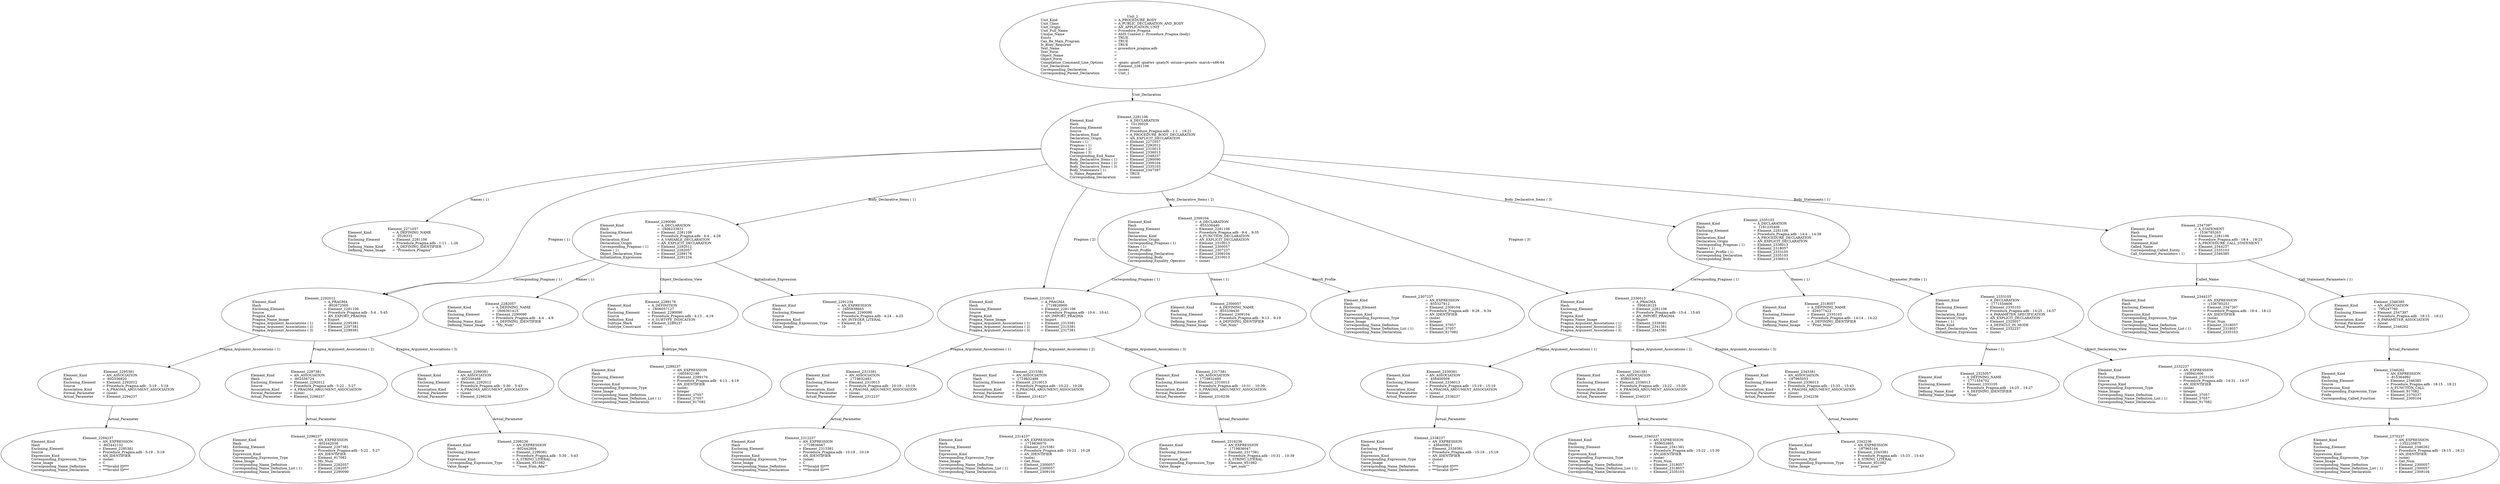 digraph "procedure_pragma.adt" {
  Unit_2 -> Element_2281106
      [ label=Unit_Declaration ];
  Unit_2
      [ label=<<TABLE BORDER="0" CELLBORDER="0" CELLSPACING="0" CELLPADDING="0"> 
          <TR><TD COLSPAN="3">Unit_2</TD></TR>
          <TR><TD ALIGN="LEFT">Unit_Kind   </TD><TD> = </TD><TD ALIGN="LEFT">A_PROCEDURE_BODY</TD></TR>
          <TR><TD ALIGN="LEFT">Unit_Class   </TD><TD> = </TD><TD ALIGN="LEFT">A_PUBLIC_DECLARATION_AND_BODY</TD></TR>
          <TR><TD ALIGN="LEFT">Unit_Origin   </TD><TD> = </TD><TD ALIGN="LEFT">AN_APPLICATION_UNIT</TD></TR>
          <TR><TD ALIGN="LEFT">Unit_Full_Name    </TD><TD> = </TD><TD ALIGN="LEFT">Procedure_Pragma</TD></TR>
          <TR><TD ALIGN="LEFT">Unique_Name   </TD><TD> = </TD><TD ALIGN="LEFT">ASIS Context 1: Procedure_Pragma (body)</TD></TR>
          <TR><TD ALIGN="LEFT">Exists  </TD><TD> = </TD><TD ALIGN="LEFT">TRUE</TD></TR>
          <TR><TD ALIGN="LEFT">Can_Be_Main_Program     </TD><TD> = </TD><TD ALIGN="LEFT">TRUE</TD></TR>
          <TR><TD ALIGN="LEFT">Is_Body_Required     </TD><TD> = </TD><TD ALIGN="LEFT">TRUE</TD></TR>
          <TR><TD ALIGN="LEFT">Text_Name   </TD><TD> = </TD><TD ALIGN="LEFT">procedure_pragma.adb</TD></TR>
          <TR><TD ALIGN="LEFT">Text_Form   </TD><TD> = </TD><TD ALIGN="LEFT"></TD></TR>
          <TR><TD ALIGN="LEFT">Object_Name   </TD><TD> = </TD><TD ALIGN="LEFT"></TD></TR>
          <TR><TD ALIGN="LEFT">Object_Form   </TD><TD> = </TD><TD ALIGN="LEFT"></TD></TR>
          <TR><TD ALIGN="LEFT">Compilation_Command_Line_Options         </TD><TD> = </TD><TD ALIGN="LEFT">-gnatc -gnatt -gnatws -gnatyN -mtune=generic -march=x86-64</TD></TR>
          <TR><TD ALIGN="LEFT">Unit_Declaration     </TD><TD> = </TD><TD ALIGN="LEFT">Element_2281106</TD></TR>
          <TR><TD ALIGN="LEFT">Corresponding_Declaration       </TD><TD> = </TD><TD ALIGN="LEFT">(none)</TD></TR>
          <TR><TD ALIGN="LEFT">Corresponding_Parent_Declaration         </TD><TD> = </TD><TD ALIGN="LEFT">Unit_1</TD></TR>
          </TABLE>> ];
  Element_2281106 -> Element_2271057
      [ label="Names ( 1)" ];
  Element_2281106 -> Element_2292012
      [ label="Pragmas ( 1)" ];
  Element_2281106 -> Element_2310013
      [ label="Pragmas ( 2)" ];
  Element_2281106 -> Element_2336013
      [ label="Pragmas ( 3)" ];
  Element_2281106 -> Element_2290090
      [ label="Body_Declarative_Items ( 1)" ];
  Element_2281106 -> Element_2309104
      [ label="Body_Declarative_Items ( 2)" ];
  Element_2281106 -> Element_2335103
      [ label="Body_Declarative_Items ( 3)" ];
  Element_2281106 -> Element_2347397
      [ label="Body_Statements ( 1)" ];
  Element_2281106
      [ label=<<TABLE BORDER="0" CELLBORDER="0" CELLSPACING="0" CELLPADDING="0"> 
          <TR><TD COLSPAN="3">Element_2281106</TD></TR>
          <TR><TD ALIGN="LEFT">Element_Kind    </TD><TD> = </TD><TD ALIGN="LEFT">A_DECLARATION</TD></TR>
          <TR><TD ALIGN="LEFT">Hash  </TD><TD> = </TD><TD ALIGN="LEFT"> 10126029</TD></TR>
          <TR><TD ALIGN="LEFT">Enclosing_Element     </TD><TD> = </TD><TD ALIGN="LEFT">(none)</TD></TR>
          <TR><TD ALIGN="LEFT">Source  </TD><TD> = </TD><TD ALIGN="LEFT">Procedure_Pragma.adb - 1:1 .. 19:21</TD></TR>
          <TR><TD ALIGN="LEFT">Declaration_Kind     </TD><TD> = </TD><TD ALIGN="LEFT">A_PROCEDURE_BODY_DECLARATION</TD></TR>
          <TR><TD ALIGN="LEFT">Declaration_Origin     </TD><TD> = </TD><TD ALIGN="LEFT">AN_EXPLICIT_DECLARATION</TD></TR>
          <TR><TD ALIGN="LEFT">Names ( 1)   </TD><TD> = </TD><TD ALIGN="LEFT">Element_2271057</TD></TR>
          <TR><TD ALIGN="LEFT">Pragmas ( 1)    </TD><TD> = </TD><TD ALIGN="LEFT">Element_2292012</TD></TR>
          <TR><TD ALIGN="LEFT">Pragmas ( 2)    </TD><TD> = </TD><TD ALIGN="LEFT">Element_2310013</TD></TR>
          <TR><TD ALIGN="LEFT">Pragmas ( 3)    </TD><TD> = </TD><TD ALIGN="LEFT">Element_2336013</TD></TR>
          <TR><TD ALIGN="LEFT">Corresponding_End_Name      </TD><TD> = </TD><TD ALIGN="LEFT">Element_2348237</TD></TR>
          <TR><TD ALIGN="LEFT">Body_Declarative_Items ( 1)       </TD><TD> = </TD><TD ALIGN="LEFT">Element_2290090</TD></TR>
          <TR><TD ALIGN="LEFT">Body_Declarative_Items ( 2)       </TD><TD> = </TD><TD ALIGN="LEFT">Element_2309104</TD></TR>
          <TR><TD ALIGN="LEFT">Body_Declarative_Items ( 3)       </TD><TD> = </TD><TD ALIGN="LEFT">Element_2335103</TD></TR>
          <TR><TD ALIGN="LEFT">Body_Statements ( 1)      </TD><TD> = </TD><TD ALIGN="LEFT">Element_2347397</TD></TR>
          <TR><TD ALIGN="LEFT">Is_Name_Repeated     </TD><TD> = </TD><TD ALIGN="LEFT">TRUE</TD></TR>
          <TR><TD ALIGN="LEFT">Corresponding_Declaration       </TD><TD> = </TD><TD ALIGN="LEFT">(none)</TD></TR>
          </TABLE>> ];
  Element_2271057
      [ label=<<TABLE BORDER="0" CELLBORDER="0" CELLSPACING="0" CELLPADDING="0"> 
          <TR><TD COLSPAN="3">Element_2271057</TD></TR>
          <TR><TD ALIGN="LEFT">Element_Kind    </TD><TD> = </TD><TD ALIGN="LEFT">A_DEFINING_NAME</TD></TR>
          <TR><TD ALIGN="LEFT">Hash  </TD><TD> = </TD><TD ALIGN="LEFT"> 9328333</TD></TR>
          <TR><TD ALIGN="LEFT">Enclosing_Element     </TD><TD> = </TD><TD ALIGN="LEFT">Element_2281106</TD></TR>
          <TR><TD ALIGN="LEFT">Source  </TD><TD> = </TD><TD ALIGN="LEFT">Procedure_Pragma.adb - 1:11 .. 1:26</TD></TR>
          <TR><TD ALIGN="LEFT">Defining_Name_Kind     </TD><TD> = </TD><TD ALIGN="LEFT">A_DEFINING_IDENTIFIER</TD></TR>
          <TR><TD ALIGN="LEFT">Defining_Name_Image     </TD><TD> = </TD><TD ALIGN="LEFT">"Procedure_Pragma"</TD></TR>
          </TABLE>> ];
  Element_2290090 -> Element_2292012
      [ label="Corresponding_Pragmas ( 1)" ];
  Element_2290090 -> Element_2282057
      [ label="Names ( 1)" ];
  Element_2290090 -> Element_2289176
      [ label=Object_Declaration_View ];
  Element_2290090 -> Element_2291234
      [ label=Initialization_Expression ];
  Element_2290090
      [ label=<<TABLE BORDER="0" CELLBORDER="0" CELLSPACING="0" CELLPADDING="0"> 
          <TR><TD COLSPAN="3">Element_2290090</TD></TR>
          <TR><TD ALIGN="LEFT">Element_Kind    </TD><TD> = </TD><TD ALIGN="LEFT">A_DECLARATION</TD></TR>
          <TR><TD ALIGN="LEFT">Hash  </TD><TD> = </TD><TD ALIGN="LEFT">-1606233831</TD></TR>
          <TR><TD ALIGN="LEFT">Enclosing_Element     </TD><TD> = </TD><TD ALIGN="LEFT">Element_2281106</TD></TR>
          <TR><TD ALIGN="LEFT">Source  </TD><TD> = </TD><TD ALIGN="LEFT">Procedure_Pragma.adb - 4:4 .. 4:26</TD></TR>
          <TR><TD ALIGN="LEFT">Declaration_Kind     </TD><TD> = </TD><TD ALIGN="LEFT">A_VARIABLE_DECLARATION</TD></TR>
          <TR><TD ALIGN="LEFT">Declaration_Origin     </TD><TD> = </TD><TD ALIGN="LEFT">AN_EXPLICIT_DECLARATION</TD></TR>
          <TR><TD ALIGN="LEFT">Corresponding_Pragmas ( 1)       </TD><TD> = </TD><TD ALIGN="LEFT">Element_2292012</TD></TR>
          <TR><TD ALIGN="LEFT">Names ( 1)   </TD><TD> = </TD><TD ALIGN="LEFT">Element_2282057</TD></TR>
          <TR><TD ALIGN="LEFT">Object_Declaration_View      </TD><TD> = </TD><TD ALIGN="LEFT">Element_2289176</TD></TR>
          <TR><TD ALIGN="LEFT">Initialization_Expression       </TD><TD> = </TD><TD ALIGN="LEFT">Element_2291234</TD></TR>
          </TABLE>> ];
  Element_2282057
      [ label=<<TABLE BORDER="0" CELLBORDER="0" CELLSPACING="0" CELLPADDING="0"> 
          <TR><TD COLSPAN="3">Element_2282057</TD></TR>
          <TR><TD ALIGN="LEFT">Element_Kind    </TD><TD> = </TD><TD ALIGN="LEFT">A_DEFINING_NAME</TD></TR>
          <TR><TD ALIGN="LEFT">Hash  </TD><TD> = </TD><TD ALIGN="LEFT">-1606301415</TD></TR>
          <TR><TD ALIGN="LEFT">Enclosing_Element     </TD><TD> = </TD><TD ALIGN="LEFT">Element_2290090</TD></TR>
          <TR><TD ALIGN="LEFT">Source  </TD><TD> = </TD><TD ALIGN="LEFT">Procedure_Pragma.adb - 4:4 .. 4:9</TD></TR>
          <TR><TD ALIGN="LEFT">Defining_Name_Kind     </TD><TD> = </TD><TD ALIGN="LEFT">A_DEFINING_IDENTIFIER</TD></TR>
          <TR><TD ALIGN="LEFT">Defining_Name_Image     </TD><TD> = </TD><TD ALIGN="LEFT">"My_Num"</TD></TR>
          </TABLE>> ];
  Element_2289176 -> Element_2289237
      [ label=Subtype_Mark ];
  Element_2289176
      [ label=<<TABLE BORDER="0" CELLBORDER="0" CELLSPACING="0" CELLPADDING="0"> 
          <TR><TD COLSPAN="3">Element_2289176</TD></TR>
          <TR><TD ALIGN="LEFT">Element_Kind    </TD><TD> = </TD><TD ALIGN="LEFT">A_DEFINITION</TD></TR>
          <TR><TD ALIGN="LEFT">Hash  </TD><TD> = </TD><TD ALIGN="LEFT">-1606057127</TD></TR>
          <TR><TD ALIGN="LEFT">Enclosing_Element     </TD><TD> = </TD><TD ALIGN="LEFT">Element_2290090</TD></TR>
          <TR><TD ALIGN="LEFT">Source  </TD><TD> = </TD><TD ALIGN="LEFT">Procedure_Pragma.adb - 4:13 .. 4:19</TD></TR>
          <TR><TD ALIGN="LEFT">Definition_Kind    </TD><TD> = </TD><TD ALIGN="LEFT">A_SUBTYPE_INDICATION</TD></TR>
          <TR><TD ALIGN="LEFT">Subtype_Mark    </TD><TD> = </TD><TD ALIGN="LEFT">Element_2289237</TD></TR>
          <TR><TD ALIGN="LEFT">Subtype_Constraint     </TD><TD> = </TD><TD ALIGN="LEFT">(none)</TD></TR>
          </TABLE>> ];
  Element_2289237
      [ label=<<TABLE BORDER="0" CELLBORDER="0" CELLSPACING="0" CELLPADDING="0"> 
          <TR><TD COLSPAN="3">Element_2289237</TD></TR>
          <TR><TD ALIGN="LEFT">Element_Kind    </TD><TD> = </TD><TD ALIGN="LEFT">AN_EXPRESSION</TD></TR>
          <TR><TD ALIGN="LEFT">Hash  </TD><TD> = </TD><TD ALIGN="LEFT">-1605932199</TD></TR>
          <TR><TD ALIGN="LEFT">Enclosing_Element     </TD><TD> = </TD><TD ALIGN="LEFT">Element_2289176</TD></TR>
          <TR><TD ALIGN="LEFT">Source  </TD><TD> = </TD><TD ALIGN="LEFT">Procedure_Pragma.adb - 4:13 .. 4:19</TD></TR>
          <TR><TD ALIGN="LEFT">Expression_Kind    </TD><TD> = </TD><TD ALIGN="LEFT">AN_IDENTIFIER</TD></TR>
          <TR><TD ALIGN="LEFT">Corresponding_Expression_Type        </TD><TD> = </TD><TD ALIGN="LEFT">(none)</TD></TR>
          <TR><TD ALIGN="LEFT">Name_Image   </TD><TD> = </TD><TD ALIGN="LEFT">Integer</TD></TR>
          <TR><TD ALIGN="LEFT">Corresponding_Name_Definition        </TD><TD> = </TD><TD ALIGN="LEFT">Element_37057</TD></TR>
          <TR><TD ALIGN="LEFT">Corresponding_Name_Definition_List ( 1)          </TD><TD> = </TD><TD ALIGN="LEFT">Element_37057</TD></TR>
          <TR><TD ALIGN="LEFT">Corresponding_Name_Declaration        </TD><TD> = </TD><TD ALIGN="LEFT">Element_917082</TD></TR>
          </TABLE>> ];
  Element_2291234
      [ label=<<TABLE BORDER="0" CELLBORDER="0" CELLSPACING="0" CELLPADDING="0"> 
          <TR><TD COLSPAN="3">Element_2291234</TD></TR>
          <TR><TD ALIGN="LEFT">Element_Kind    </TD><TD> = </TD><TD ALIGN="LEFT">AN_EXPRESSION</TD></TR>
          <TR><TD ALIGN="LEFT">Hash  </TD><TD> = </TD><TD ALIGN="LEFT">-1605938663</TD></TR>
          <TR><TD ALIGN="LEFT">Enclosing_Element     </TD><TD> = </TD><TD ALIGN="LEFT">Element_2290090</TD></TR>
          <TR><TD ALIGN="LEFT">Source  </TD><TD> = </TD><TD ALIGN="LEFT">Procedure_Pragma.adb - 4:24 .. 4:25</TD></TR>
          <TR><TD ALIGN="LEFT">Expression_Kind    </TD><TD> = </TD><TD ALIGN="LEFT">AN_INTEGER_LITERAL</TD></TR>
          <TR><TD ALIGN="LEFT">Corresponding_Expression_Type        </TD><TD> = </TD><TD ALIGN="LEFT">Element_82</TD></TR>
          <TR><TD ALIGN="LEFT">Value_Image   </TD><TD> = </TD><TD ALIGN="LEFT">10</TD></TR>
          </TABLE>> ];
  Element_2292012 -> Element_2295381
      [ label="Pragma_Argument_Associations ( 1)" ];
  Element_2292012 -> Element_2297381
      [ label="Pragma_Argument_Associations ( 2)" ];
  Element_2292012 -> Element_2299381
      [ label="Pragma_Argument_Associations ( 3)" ];
  Element_2292012
      [ label=<<TABLE BORDER="0" CELLBORDER="0" CELLSPACING="0" CELLPADDING="0"> 
          <TR><TD COLSPAN="3">Element_2292012</TD></TR>
          <TR><TD ALIGN="LEFT">Element_Kind    </TD><TD> = </TD><TD ALIGN="LEFT">A_PRAGMA</TD></TR>
          <TR><TD ALIGN="LEFT">Hash  </TD><TD> = </TD><TD ALIGN="LEFT">-802672500</TD></TR>
          <TR><TD ALIGN="LEFT">Enclosing_Element     </TD><TD> = </TD><TD ALIGN="LEFT">Element_2281106</TD></TR>
          <TR><TD ALIGN="LEFT">Source  </TD><TD> = </TD><TD ALIGN="LEFT">Procedure_Pragma.adb - 5:4 .. 5:45</TD></TR>
          <TR><TD ALIGN="LEFT">Pragma_Kind   </TD><TD> = </TD><TD ALIGN="LEFT">AN_EXPORT_PRAGMA</TD></TR>
          <TR><TD ALIGN="LEFT">Pragma_Name_Image     </TD><TD> = </TD><TD ALIGN="LEFT">Export</TD></TR>
          <TR><TD ALIGN="LEFT">Pragma_Argument_Associations ( 1)         </TD><TD> = </TD><TD ALIGN="LEFT">Element_2295381</TD></TR>
          <TR><TD ALIGN="LEFT">Pragma_Argument_Associations ( 2)         </TD><TD> = </TD><TD ALIGN="LEFT">Element_2297381</TD></TR>
          <TR><TD ALIGN="LEFT">Pragma_Argument_Associations ( 3)         </TD><TD> = </TD><TD ALIGN="LEFT">Element_2299381</TD></TR>
          </TABLE>> ];
  Element_2295381 -> Element_2294237
      [ label=Actual_Parameter ];
  Element_2295381
      [ label=<<TABLE BORDER="0" CELLBORDER="0" CELLSPACING="0" CELLPADDING="0"> 
          <TR><TD COLSPAN="3">Element_2295381</TD></TR>
          <TR><TD ALIGN="LEFT">Element_Kind    </TD><TD> = </TD><TD ALIGN="LEFT">AN_ASSOCIATION</TD></TR>
          <TR><TD ALIGN="LEFT">Hash  </TD><TD> = </TD><TD ALIGN="LEFT">-802556820</TD></TR>
          <TR><TD ALIGN="LEFT">Enclosing_Element     </TD><TD> = </TD><TD ALIGN="LEFT">Element_2292012</TD></TR>
          <TR><TD ALIGN="LEFT">Source  </TD><TD> = </TD><TD ALIGN="LEFT">Procedure_Pragma.adb - 5:19 .. 5:19</TD></TR>
          <TR><TD ALIGN="LEFT">Association_Kind     </TD><TD> = </TD><TD ALIGN="LEFT">A_PRAGMA_ARGUMENT_ASSOCIATION</TD></TR>
          <TR><TD ALIGN="LEFT">Formal_Parameter     </TD><TD> = </TD><TD ALIGN="LEFT">(none)</TD></TR>
          <TR><TD ALIGN="LEFT">Actual_Parameter     </TD><TD> = </TD><TD ALIGN="LEFT">Element_2294237</TD></TR>
          </TABLE>> ];
  Element_2294237
      [ label=<<TABLE BORDER="0" CELLBORDER="0" CELLSPACING="0" CELLPADDING="0"> 
          <TR><TD COLSPAN="3">Element_2294237</TD></TR>
          <TR><TD ALIGN="LEFT">Element_Kind    </TD><TD> = </TD><TD ALIGN="LEFT">AN_EXPRESSION</TD></TR>
          <TR><TD ALIGN="LEFT">Hash  </TD><TD> = </TD><TD ALIGN="LEFT">-802442132</TD></TR>
          <TR><TD ALIGN="LEFT">Enclosing_Element     </TD><TD> = </TD><TD ALIGN="LEFT">Element_2295381</TD></TR>
          <TR><TD ALIGN="LEFT">Source  </TD><TD> = </TD><TD ALIGN="LEFT">Procedure_Pragma.adb - 5:19 .. 5:19</TD></TR>
          <TR><TD ALIGN="LEFT">Expression_Kind    </TD><TD> = </TD><TD ALIGN="LEFT">AN_IDENTIFIER</TD></TR>
          <TR><TD ALIGN="LEFT">Corresponding_Expression_Type        </TD><TD> = </TD><TD ALIGN="LEFT">(none)</TD></TR>
          <TR><TD ALIGN="LEFT">Name_Image   </TD><TD> = </TD><TD ALIGN="LEFT">C</TD></TR>
          <TR><TD ALIGN="LEFT">Corresponding_Name_Definition        </TD><TD> = </TD><TD ALIGN="LEFT">***Invalid ID***</TD></TR>
          <TR><TD ALIGN="LEFT">Corresponding_Name_Declaration        </TD><TD> = </TD><TD ALIGN="LEFT">***Invalid ID***</TD></TR>
          </TABLE>> ];
  Element_2297381 -> Element_2296237
      [ label=Actual_Parameter ];
  Element_2297381
      [ label=<<TABLE BORDER="0" CELLBORDER="0" CELLSPACING="0" CELLPADDING="0"> 
          <TR><TD COLSPAN="3">Element_2297381</TD></TR>
          <TR><TD ALIGN="LEFT">Element_Kind    </TD><TD> = </TD><TD ALIGN="LEFT">AN_ASSOCIATION</TD></TR>
          <TR><TD ALIGN="LEFT">Hash  </TD><TD> = </TD><TD ALIGN="LEFT">-802556724</TD></TR>
          <TR><TD ALIGN="LEFT">Enclosing_Element     </TD><TD> = </TD><TD ALIGN="LEFT">Element_2292012</TD></TR>
          <TR><TD ALIGN="LEFT">Source  </TD><TD> = </TD><TD ALIGN="LEFT">Procedure_Pragma.adb - 5:22 .. 5:27</TD></TR>
          <TR><TD ALIGN="LEFT">Association_Kind     </TD><TD> = </TD><TD ALIGN="LEFT">A_PRAGMA_ARGUMENT_ASSOCIATION</TD></TR>
          <TR><TD ALIGN="LEFT">Formal_Parameter     </TD><TD> = </TD><TD ALIGN="LEFT">(none)</TD></TR>
          <TR><TD ALIGN="LEFT">Actual_Parameter     </TD><TD> = </TD><TD ALIGN="LEFT">Element_2296237</TD></TR>
          </TABLE>> ];
  Element_2296237
      [ label=<<TABLE BORDER="0" CELLBORDER="0" CELLSPACING="0" CELLPADDING="0"> 
          <TR><TD COLSPAN="3">Element_2296237</TD></TR>
          <TR><TD ALIGN="LEFT">Element_Kind    </TD><TD> = </TD><TD ALIGN="LEFT">AN_EXPRESSION</TD></TR>
          <TR><TD ALIGN="LEFT">Hash  </TD><TD> = </TD><TD ALIGN="LEFT">-802442036</TD></TR>
          <TR><TD ALIGN="LEFT">Enclosing_Element     </TD><TD> = </TD><TD ALIGN="LEFT">Element_2297381</TD></TR>
          <TR><TD ALIGN="LEFT">Source  </TD><TD> = </TD><TD ALIGN="LEFT">Procedure_Pragma.adb - 5:22 .. 5:27</TD></TR>
          <TR><TD ALIGN="LEFT">Expression_Kind    </TD><TD> = </TD><TD ALIGN="LEFT">AN_IDENTIFIER</TD></TR>
          <TR><TD ALIGN="LEFT">Corresponding_Expression_Type        </TD><TD> = </TD><TD ALIGN="LEFT">Element_917082</TD></TR>
          <TR><TD ALIGN="LEFT">Name_Image   </TD><TD> = </TD><TD ALIGN="LEFT">My_Num</TD></TR>
          <TR><TD ALIGN="LEFT">Corresponding_Name_Definition        </TD><TD> = </TD><TD ALIGN="LEFT">Element_2282057</TD></TR>
          <TR><TD ALIGN="LEFT">Corresponding_Name_Definition_List ( 1)          </TD><TD> = </TD><TD ALIGN="LEFT">Element_2282057</TD></TR>
          <TR><TD ALIGN="LEFT">Corresponding_Name_Declaration        </TD><TD> = </TD><TD ALIGN="LEFT">Element_2290090</TD></TR>
          </TABLE>> ];
  Element_2299381 -> Element_2298236
      [ label=Actual_Parameter ];
  Element_2299381
      [ label=<<TABLE BORDER="0" CELLBORDER="0" CELLSPACING="0" CELLPADDING="0"> 
          <TR><TD COLSPAN="3">Element_2299381</TD></TR>
          <TR><TD ALIGN="LEFT">Element_Kind    </TD><TD> = </TD><TD ALIGN="LEFT">AN_ASSOCIATION</TD></TR>
          <TR><TD ALIGN="LEFT">Hash  </TD><TD> = </TD><TD ALIGN="LEFT">-802556468</TD></TR>
          <TR><TD ALIGN="LEFT">Enclosing_Element     </TD><TD> = </TD><TD ALIGN="LEFT">Element_2292012</TD></TR>
          <TR><TD ALIGN="LEFT">Source  </TD><TD> = </TD><TD ALIGN="LEFT">Procedure_Pragma.adb - 5:30 .. 5:43</TD></TR>
          <TR><TD ALIGN="LEFT">Association_Kind     </TD><TD> = </TD><TD ALIGN="LEFT">A_PRAGMA_ARGUMENT_ASSOCIATION</TD></TR>
          <TR><TD ALIGN="LEFT">Formal_Parameter     </TD><TD> = </TD><TD ALIGN="LEFT">(none)</TD></TR>
          <TR><TD ALIGN="LEFT">Actual_Parameter     </TD><TD> = </TD><TD ALIGN="LEFT">Element_2298236</TD></TR>
          </TABLE>> ];
  Element_2298236
      [ label=<<TABLE BORDER="0" CELLBORDER="0" CELLSPACING="0" CELLPADDING="0"> 
          <TR><TD COLSPAN="3">Element_2298236</TD></TR>
          <TR><TD ALIGN="LEFT">Element_Kind    </TD><TD> = </TD><TD ALIGN="LEFT">AN_EXPRESSION</TD></TR>
          <TR><TD ALIGN="LEFT">Hash  </TD><TD> = </TD><TD ALIGN="LEFT">-802442804</TD></TR>
          <TR><TD ALIGN="LEFT">Enclosing_Element     </TD><TD> = </TD><TD ALIGN="LEFT">Element_2299381</TD></TR>
          <TR><TD ALIGN="LEFT">Source  </TD><TD> = </TD><TD ALIGN="LEFT">Procedure_Pragma.adb - 5:30 .. 5:43</TD></TR>
          <TR><TD ALIGN="LEFT">Expression_Kind    </TD><TD> = </TD><TD ALIGN="LEFT">A_STRING_LITERAL</TD></TR>
          <TR><TD ALIGN="LEFT">Corresponding_Expression_Type        </TD><TD> = </TD><TD ALIGN="LEFT">Element_931082</TD></TR>
          <TR><TD ALIGN="LEFT">Value_Image   </TD><TD> = </TD><TD ALIGN="LEFT">""num_from_Ada""</TD></TR>
          </TABLE>> ];
  Element_2309104 -> Element_2310013
      [ label="Corresponding_Pragmas ( 1)" ];
  Element_2309104 -> Element_2300057
      [ label="Names ( 1)" ];
  Element_2309104 -> Element_2307237
      [ label=Result_Profile ];
  Element_2309104
      [ label=<<TABLE BORDER="0" CELLBORDER="0" CELLSPACING="0" CELLPADDING="0"> 
          <TR><TD COLSPAN="3">Element_2309104</TD></TR>
          <TR><TD ALIGN="LEFT">Element_Kind    </TD><TD> = </TD><TD ALIGN="LEFT">A_DECLARATION</TD></TR>
          <TR><TD ALIGN="LEFT">Hash  </TD><TD> = </TD><TD ALIGN="LEFT">-855336440</TD></TR>
          <TR><TD ALIGN="LEFT">Enclosing_Element     </TD><TD> = </TD><TD ALIGN="LEFT">Element_2281106</TD></TR>
          <TR><TD ALIGN="LEFT">Source  </TD><TD> = </TD><TD ALIGN="LEFT">Procedure_Pragma.adb - 9:4 .. 9:35</TD></TR>
          <TR><TD ALIGN="LEFT">Declaration_Kind     </TD><TD> = </TD><TD ALIGN="LEFT">A_FUNCTION_DECLARATION</TD></TR>
          <TR><TD ALIGN="LEFT">Declaration_Origin     </TD><TD> = </TD><TD ALIGN="LEFT">AN_EXPLICIT_DECLARATION</TD></TR>
          <TR><TD ALIGN="LEFT">Corresponding_Pragmas ( 1)       </TD><TD> = </TD><TD ALIGN="LEFT">Element_2310013</TD></TR>
          <TR><TD ALIGN="LEFT">Names ( 1)   </TD><TD> = </TD><TD ALIGN="LEFT">Element_2300057</TD></TR>
          <TR><TD ALIGN="LEFT">Result_Profile    </TD><TD> = </TD><TD ALIGN="LEFT">Element_2307237</TD></TR>
          <TR><TD ALIGN="LEFT">Corresponding_Declaration       </TD><TD> = </TD><TD ALIGN="LEFT">Element_2309104</TD></TR>
          <TR><TD ALIGN="LEFT">Corresponding_Body     </TD><TD> = </TD><TD ALIGN="LEFT">Element_2310013</TD></TR>
          <TR><TD ALIGN="LEFT">Corresponding_Equality_Operator        </TD><TD> = </TD><TD ALIGN="LEFT">(none)</TD></TR>
          </TABLE>> ];
  Element_2300057
      [ label=<<TABLE BORDER="0" CELLBORDER="0" CELLSPACING="0" CELLPADDING="0"> 
          <TR><TD COLSPAN="3">Element_2300057</TD></TR>
          <TR><TD ALIGN="LEFT">Element_Kind    </TD><TD> = </TD><TD ALIGN="LEFT">A_DEFINING_NAME</TD></TR>
          <TR><TD ALIGN="LEFT">Hash  </TD><TD> = </TD><TD ALIGN="LEFT">-855339430</TD></TR>
          <TR><TD ALIGN="LEFT">Enclosing_Element     </TD><TD> = </TD><TD ALIGN="LEFT">Element_2309104</TD></TR>
          <TR><TD ALIGN="LEFT">Source  </TD><TD> = </TD><TD ALIGN="LEFT">Procedure_Pragma.adb - 9:13 .. 9:19</TD></TR>
          <TR><TD ALIGN="LEFT">Defining_Name_Kind     </TD><TD> = </TD><TD ALIGN="LEFT">A_DEFINING_IDENTIFIER</TD></TR>
          <TR><TD ALIGN="LEFT">Defining_Name_Image     </TD><TD> = </TD><TD ALIGN="LEFT">"Get_Num"</TD></TR>
          </TABLE>> ];
  Element_2307237
      [ label=<<TABLE BORDER="0" CELLBORDER="0" CELLSPACING="0" CELLPADDING="0"> 
          <TR><TD COLSPAN="3">Element_2307237</TD></TR>
          <TR><TD ALIGN="LEFT">Element_Kind    </TD><TD> = </TD><TD ALIGN="LEFT">AN_EXPRESSION</TD></TR>
          <TR><TD ALIGN="LEFT">Hash  </TD><TD> = </TD><TD ALIGN="LEFT">-855327912</TD></TR>
          <TR><TD ALIGN="LEFT">Enclosing_Element     </TD><TD> = </TD><TD ALIGN="LEFT">Element_2309104</TD></TR>
          <TR><TD ALIGN="LEFT">Source  </TD><TD> = </TD><TD ALIGN="LEFT">Procedure_Pragma.adb - 9:28 .. 9:34</TD></TR>
          <TR><TD ALIGN="LEFT">Expression_Kind    </TD><TD> = </TD><TD ALIGN="LEFT">AN_IDENTIFIER</TD></TR>
          <TR><TD ALIGN="LEFT">Corresponding_Expression_Type        </TD><TD> = </TD><TD ALIGN="LEFT">(none)</TD></TR>
          <TR><TD ALIGN="LEFT">Name_Image   </TD><TD> = </TD><TD ALIGN="LEFT">Integer</TD></TR>
          <TR><TD ALIGN="LEFT">Corresponding_Name_Definition        </TD><TD> = </TD><TD ALIGN="LEFT">Element_37057</TD></TR>
          <TR><TD ALIGN="LEFT">Corresponding_Name_Definition_List ( 1)          </TD><TD> = </TD><TD ALIGN="LEFT">Element_37057</TD></TR>
          <TR><TD ALIGN="LEFT">Corresponding_Name_Declaration        </TD><TD> = </TD><TD ALIGN="LEFT">Element_917082</TD></TR>
          </TABLE>> ];
  Element_2310013 -> Element_2313381
      [ label="Pragma_Argument_Associations ( 1)" ];
  Element_2310013 -> Element_2315381
      [ label="Pragma_Argument_Associations ( 2)" ];
  Element_2310013 -> Element_2317381
      [ label="Pragma_Argument_Associations ( 3)" ];
  Element_2310013
      [ label=<<TABLE BORDER="0" CELLBORDER="0" CELLSPACING="0" CELLPADDING="0"> 
          <TR><TD COLSPAN="3">Element_2310013</TD></TR>
          <TR><TD ALIGN="LEFT">Element_Kind    </TD><TD> = </TD><TD ALIGN="LEFT">A_PRAGMA</TD></TR>
          <TR><TD ALIGN="LEFT">Hash  </TD><TD> = </TD><TD ALIGN="LEFT"> 1719828900</TD></TR>
          <TR><TD ALIGN="LEFT">Enclosing_Element     </TD><TD> = </TD><TD ALIGN="LEFT">Element_2281106</TD></TR>
          <TR><TD ALIGN="LEFT">Source  </TD><TD> = </TD><TD ALIGN="LEFT">Procedure_Pragma.adb - 10:4 .. 10:41</TD></TR>
          <TR><TD ALIGN="LEFT">Pragma_Kind   </TD><TD> = </TD><TD ALIGN="LEFT">AN_IMPORT_PRAGMA</TD></TR>
          <TR><TD ALIGN="LEFT">Pragma_Name_Image     </TD><TD> = </TD><TD ALIGN="LEFT">Import</TD></TR>
          <TR><TD ALIGN="LEFT">Pragma_Argument_Associations ( 1)         </TD><TD> = </TD><TD ALIGN="LEFT">Element_2313381</TD></TR>
          <TR><TD ALIGN="LEFT">Pragma_Argument_Associations ( 2)         </TD><TD> = </TD><TD ALIGN="LEFT">Element_2315381</TD></TR>
          <TR><TD ALIGN="LEFT">Pragma_Argument_Associations ( 3)         </TD><TD> = </TD><TD ALIGN="LEFT">Element_2317381</TD></TR>
          </TABLE>> ];
  Element_2313381 -> Element_2312237
      [ label=Actual_Parameter ];
  Element_2313381
      [ label=<<TABLE BORDER="0" CELLBORDER="0" CELLSPACING="0" CELLPADDING="0"> 
          <TR><TD COLSPAN="3">Element_2313381</TD></TR>
          <TR><TD ALIGN="LEFT">Element_Kind    </TD><TD> = </TD><TD ALIGN="LEFT">AN_ASSOCIATION</TD></TR>
          <TR><TD ALIGN="LEFT">Hash  </TD><TD> = </TD><TD ALIGN="LEFT"> 1719832483</TD></TR>
          <TR><TD ALIGN="LEFT">Enclosing_Element     </TD><TD> = </TD><TD ALIGN="LEFT">Element_2310013</TD></TR>
          <TR><TD ALIGN="LEFT">Source  </TD><TD> = </TD><TD ALIGN="LEFT">Procedure_Pragma.adb - 10:19 .. 10:19</TD></TR>
          <TR><TD ALIGN="LEFT">Association_Kind     </TD><TD> = </TD><TD ALIGN="LEFT">A_PRAGMA_ARGUMENT_ASSOCIATION</TD></TR>
          <TR><TD ALIGN="LEFT">Formal_Parameter     </TD><TD> = </TD><TD ALIGN="LEFT">(none)</TD></TR>
          <TR><TD ALIGN="LEFT">Actual_Parameter     </TD><TD> = </TD><TD ALIGN="LEFT">Element_2312237</TD></TR>
          </TABLE>> ];
  Element_2312237
      [ label=<<TABLE BORDER="0" CELLBORDER="0" CELLSPACING="0" CELLPADDING="0"> 
          <TR><TD COLSPAN="3">Element_2312237</TD></TR>
          <TR><TD ALIGN="LEFT">Element_Kind    </TD><TD> = </TD><TD ALIGN="LEFT">AN_EXPRESSION</TD></TR>
          <TR><TD ALIGN="LEFT">Hash  </TD><TD> = </TD><TD ALIGN="LEFT"> 1719836067</TD></TR>
          <TR><TD ALIGN="LEFT">Enclosing_Element     </TD><TD> = </TD><TD ALIGN="LEFT">Element_2313381</TD></TR>
          <TR><TD ALIGN="LEFT">Source  </TD><TD> = </TD><TD ALIGN="LEFT">Procedure_Pragma.adb - 10:19 .. 10:19</TD></TR>
          <TR><TD ALIGN="LEFT">Expression_Kind    </TD><TD> = </TD><TD ALIGN="LEFT">AN_IDENTIFIER</TD></TR>
          <TR><TD ALIGN="LEFT">Corresponding_Expression_Type        </TD><TD> = </TD><TD ALIGN="LEFT">(none)</TD></TR>
          <TR><TD ALIGN="LEFT">Name_Image   </TD><TD> = </TD><TD ALIGN="LEFT">C</TD></TR>
          <TR><TD ALIGN="LEFT">Corresponding_Name_Definition        </TD><TD> = </TD><TD ALIGN="LEFT">***Invalid ID***</TD></TR>
          <TR><TD ALIGN="LEFT">Corresponding_Name_Declaration        </TD><TD> = </TD><TD ALIGN="LEFT">***Invalid ID***</TD></TR>
          </TABLE>> ];
  Element_2315381 -> Element_2314237
      [ label=Actual_Parameter ];
  Element_2315381
      [ label=<<TABLE BORDER="0" CELLBORDER="0" CELLSPACING="0" CELLPADDING="0"> 
          <TR><TD COLSPAN="3">Element_2315381</TD></TR>
          <TR><TD ALIGN="LEFT">Element_Kind    </TD><TD> = </TD><TD ALIGN="LEFT">AN_ASSOCIATION</TD></TR>
          <TR><TD ALIGN="LEFT">Hash  </TD><TD> = </TD><TD ALIGN="LEFT"> 1719832486</TD></TR>
          <TR><TD ALIGN="LEFT">Enclosing_Element     </TD><TD> = </TD><TD ALIGN="LEFT">Element_2310013</TD></TR>
          <TR><TD ALIGN="LEFT">Source  </TD><TD> = </TD><TD ALIGN="LEFT">Procedure_Pragma.adb - 10:22 .. 10:28</TD></TR>
          <TR><TD ALIGN="LEFT">Association_Kind     </TD><TD> = </TD><TD ALIGN="LEFT">A_PRAGMA_ARGUMENT_ASSOCIATION</TD></TR>
          <TR><TD ALIGN="LEFT">Formal_Parameter     </TD><TD> = </TD><TD ALIGN="LEFT">(none)</TD></TR>
          <TR><TD ALIGN="LEFT">Actual_Parameter     </TD><TD> = </TD><TD ALIGN="LEFT">Element_2314237</TD></TR>
          </TABLE>> ];
  Element_2314237
      [ label=<<TABLE BORDER="0" CELLBORDER="0" CELLSPACING="0" CELLPADDING="0"> 
          <TR><TD COLSPAN="3">Element_2314237</TD></TR>
          <TR><TD ALIGN="LEFT">Element_Kind    </TD><TD> = </TD><TD ALIGN="LEFT">AN_EXPRESSION</TD></TR>
          <TR><TD ALIGN="LEFT">Hash  </TD><TD> = </TD><TD ALIGN="LEFT"> 1719836070</TD></TR>
          <TR><TD ALIGN="LEFT">Enclosing_Element     </TD><TD> = </TD><TD ALIGN="LEFT">Element_2315381</TD></TR>
          <TR><TD ALIGN="LEFT">Source  </TD><TD> = </TD><TD ALIGN="LEFT">Procedure_Pragma.adb - 10:22 .. 10:28</TD></TR>
          <TR><TD ALIGN="LEFT">Expression_Kind    </TD><TD> = </TD><TD ALIGN="LEFT">AN_IDENTIFIER</TD></TR>
          <TR><TD ALIGN="LEFT">Corresponding_Expression_Type        </TD><TD> = </TD><TD ALIGN="LEFT">(none)</TD></TR>
          <TR><TD ALIGN="LEFT">Name_Image   </TD><TD> = </TD><TD ALIGN="LEFT">Get_Num</TD></TR>
          <TR><TD ALIGN="LEFT">Corresponding_Name_Definition        </TD><TD> = </TD><TD ALIGN="LEFT">Element_2300057</TD></TR>
          <TR><TD ALIGN="LEFT">Corresponding_Name_Definition_List ( 1)          </TD><TD> = </TD><TD ALIGN="LEFT">Element_2300057</TD></TR>
          <TR><TD ALIGN="LEFT">Corresponding_Name_Declaration        </TD><TD> = </TD><TD ALIGN="LEFT">Element_2309104</TD></TR>
          </TABLE>> ];
  Element_2317381 -> Element_2316236
      [ label=Actual_Parameter ];
  Element_2317381
      [ label=<<TABLE BORDER="0" CELLBORDER="0" CELLSPACING="0" CELLPADDING="0"> 
          <TR><TD COLSPAN="3">Element_2317381</TD></TR>
          <TR><TD ALIGN="LEFT">Element_Kind    </TD><TD> = </TD><TD ALIGN="LEFT">AN_ASSOCIATION</TD></TR>
          <TR><TD ALIGN="LEFT">Hash  </TD><TD> = </TD><TD ALIGN="LEFT"> 1719832495</TD></TR>
          <TR><TD ALIGN="LEFT">Enclosing_Element     </TD><TD> = </TD><TD ALIGN="LEFT">Element_2310013</TD></TR>
          <TR><TD ALIGN="LEFT">Source  </TD><TD> = </TD><TD ALIGN="LEFT">Procedure_Pragma.adb - 10:31 .. 10:39</TD></TR>
          <TR><TD ALIGN="LEFT">Association_Kind     </TD><TD> = </TD><TD ALIGN="LEFT">A_PRAGMA_ARGUMENT_ASSOCIATION</TD></TR>
          <TR><TD ALIGN="LEFT">Formal_Parameter     </TD><TD> = </TD><TD ALIGN="LEFT">(none)</TD></TR>
          <TR><TD ALIGN="LEFT">Actual_Parameter     </TD><TD> = </TD><TD ALIGN="LEFT">Element_2316236</TD></TR>
          </TABLE>> ];
  Element_2316236
      [ label=<<TABLE BORDER="0" CELLBORDER="0" CELLSPACING="0" CELLPADDING="0"> 
          <TR><TD COLSPAN="3">Element_2316236</TD></TR>
          <TR><TD ALIGN="LEFT">Element_Kind    </TD><TD> = </TD><TD ALIGN="LEFT">AN_EXPRESSION</TD></TR>
          <TR><TD ALIGN="LEFT">Hash  </TD><TD> = </TD><TD ALIGN="LEFT"> 1719836047</TD></TR>
          <TR><TD ALIGN="LEFT">Enclosing_Element     </TD><TD> = </TD><TD ALIGN="LEFT">Element_2317381</TD></TR>
          <TR><TD ALIGN="LEFT">Source  </TD><TD> = </TD><TD ALIGN="LEFT">Procedure_Pragma.adb - 10:31 .. 10:39</TD></TR>
          <TR><TD ALIGN="LEFT">Expression_Kind    </TD><TD> = </TD><TD ALIGN="LEFT">A_STRING_LITERAL</TD></TR>
          <TR><TD ALIGN="LEFT">Corresponding_Expression_Type        </TD><TD> = </TD><TD ALIGN="LEFT">Element_931082</TD></TR>
          <TR><TD ALIGN="LEFT">Value_Image   </TD><TD> = </TD><TD ALIGN="LEFT">""get_num""</TD></TR>
          </TABLE>> ];
  Element_2335103 -> Element_2336013
      [ label="Corresponding_Pragmas ( 1)" ];
  Element_2335103 -> Element_2318057
      [ label="Names ( 1)" ];
  Element_2335103 -> Element_2333105
      [ label="Parameter_Profile ( 1)" ];
  Element_2335103
      [ label=<<TABLE BORDER="0" CELLBORDER="0" CELLSPACING="0" CELLPADDING="0"> 
          <TR><TD COLSPAN="3">Element_2335103</TD></TR>
          <TR><TD ALIGN="LEFT">Element_Kind    </TD><TD> = </TD><TD ALIGN="LEFT">A_DECLARATION</TD></TR>
          <TR><TD ALIGN="LEFT">Hash  </TD><TD> = </TD><TD ALIGN="LEFT"> 1181235406</TD></TR>
          <TR><TD ALIGN="LEFT">Enclosing_Element     </TD><TD> = </TD><TD ALIGN="LEFT">Element_2281106</TD></TR>
          <TR><TD ALIGN="LEFT">Source  </TD><TD> = </TD><TD ALIGN="LEFT">Procedure_Pragma.adb - 14:4 .. 14:39</TD></TR>
          <TR><TD ALIGN="LEFT">Declaration_Kind     </TD><TD> = </TD><TD ALIGN="LEFT">A_PROCEDURE_DECLARATION</TD></TR>
          <TR><TD ALIGN="LEFT">Declaration_Origin     </TD><TD> = </TD><TD ALIGN="LEFT">AN_EXPLICIT_DECLARATION</TD></TR>
          <TR><TD ALIGN="LEFT">Corresponding_Pragmas ( 1)       </TD><TD> = </TD><TD ALIGN="LEFT">Element_2336013</TD></TR>
          <TR><TD ALIGN="LEFT">Names ( 1)   </TD><TD> = </TD><TD ALIGN="LEFT">Element_2318057</TD></TR>
          <TR><TD ALIGN="LEFT">Parameter_Profile ( 1)      </TD><TD> = </TD><TD ALIGN="LEFT">Element_2333105</TD></TR>
          <TR><TD ALIGN="LEFT">Corresponding_Declaration       </TD><TD> = </TD><TD ALIGN="LEFT">Element_2335103</TD></TR>
          <TR><TD ALIGN="LEFT">Corresponding_Body     </TD><TD> = </TD><TD ALIGN="LEFT">Element_2336013</TD></TR>
          </TABLE>> ];
  Element_2318057
      [ label=<<TABLE BORDER="0" CELLBORDER="0" CELLSPACING="0" CELLPADDING="0"> 
          <TR><TD COLSPAN="3">Element_2318057</TD></TR>
          <TR><TD ALIGN="LEFT">Element_Kind    </TD><TD> = </TD><TD ALIGN="LEFT">A_DEFINING_NAME</TD></TR>
          <TR><TD ALIGN="LEFT">Hash  </TD><TD> = </TD><TD ALIGN="LEFT">-429377422</TD></TR>
          <TR><TD ALIGN="LEFT">Enclosing_Element     </TD><TD> = </TD><TD ALIGN="LEFT">Element_2335103</TD></TR>
          <TR><TD ALIGN="LEFT">Source  </TD><TD> = </TD><TD ALIGN="LEFT">Procedure_Pragma.adb - 14:14 .. 14:22</TD></TR>
          <TR><TD ALIGN="LEFT">Defining_Name_Kind     </TD><TD> = </TD><TD ALIGN="LEFT">A_DEFINING_IDENTIFIER</TD></TR>
          <TR><TD ALIGN="LEFT">Defining_Name_Image     </TD><TD> = </TD><TD ALIGN="LEFT">"Print_Num"</TD></TR>
          </TABLE>> ];
  Element_2333105 -> Element_2325057
      [ label="Names ( 1)" ];
  Element_2333105 -> Element_2332237
      [ label=Object_Declaration_View ];
  Element_2333105
      [ label=<<TABLE BORDER="0" CELLBORDER="0" CELLSPACING="0" CELLPADDING="0"> 
          <TR><TD COLSPAN="3">Element_2333105</TD></TR>
          <TR><TD ALIGN="LEFT">Element_Kind    </TD><TD> = </TD><TD ALIGN="LEFT">A_DECLARATION</TD></TR>
          <TR><TD ALIGN="LEFT">Hash  </TD><TD> = </TD><TD ALIGN="LEFT">-1771554606</TD></TR>
          <TR><TD ALIGN="LEFT">Enclosing_Element     </TD><TD> = </TD><TD ALIGN="LEFT">Element_2335103</TD></TR>
          <TR><TD ALIGN="LEFT">Source  </TD><TD> = </TD><TD ALIGN="LEFT">Procedure_Pragma.adb - 14:25 .. 14:37</TD></TR>
          <TR><TD ALIGN="LEFT">Declaration_Kind     </TD><TD> = </TD><TD ALIGN="LEFT">A_PARAMETER_SPECIFICATION</TD></TR>
          <TR><TD ALIGN="LEFT">Declaration_Origin     </TD><TD> = </TD><TD ALIGN="LEFT">AN_EXPLICIT_DECLARATION</TD></TR>
          <TR><TD ALIGN="LEFT">Names ( 1)   </TD><TD> = </TD><TD ALIGN="LEFT">Element_2325057</TD></TR>
          <TR><TD ALIGN="LEFT">Mode_Kind   </TD><TD> = </TD><TD ALIGN="LEFT">A_DEFAULT_IN_MODE</TD></TR>
          <TR><TD ALIGN="LEFT">Object_Declaration_View      </TD><TD> = </TD><TD ALIGN="LEFT">Element_2332237</TD></TR>
          <TR><TD ALIGN="LEFT">Initialization_Expression       </TD><TD> = </TD><TD ALIGN="LEFT">(none)</TD></TR>
          </TABLE>> ];
  Element_2325057
      [ label=<<TABLE BORDER="0" CELLBORDER="0" CELLSPACING="0" CELLPADDING="0"> 
          <TR><TD COLSPAN="3">Element_2325057</TD></TR>
          <TR><TD ALIGN="LEFT">Element_Kind    </TD><TD> = </TD><TD ALIGN="LEFT">A_DEFINING_NAME</TD></TR>
          <TR><TD ALIGN="LEFT">Hash  </TD><TD> = </TD><TD ALIGN="LEFT">-1771554702</TD></TR>
          <TR><TD ALIGN="LEFT">Enclosing_Element     </TD><TD> = </TD><TD ALIGN="LEFT">Element_2333105</TD></TR>
          <TR><TD ALIGN="LEFT">Source  </TD><TD> = </TD><TD ALIGN="LEFT">Procedure_Pragma.adb - 14:25 .. 14:27</TD></TR>
          <TR><TD ALIGN="LEFT">Defining_Name_Kind     </TD><TD> = </TD><TD ALIGN="LEFT">A_DEFINING_IDENTIFIER</TD></TR>
          <TR><TD ALIGN="LEFT">Defining_Name_Image     </TD><TD> = </TD><TD ALIGN="LEFT">"Num"</TD></TR>
          </TABLE>> ];
  Element_2332237
      [ label=<<TABLE BORDER="0" CELLBORDER="0" CELLSPACING="0" CELLPADDING="0"> 
          <TR><TD COLSPAN="3">Element_2332237</TD></TR>
          <TR><TD ALIGN="LEFT">Element_Kind    </TD><TD> = </TD><TD ALIGN="LEFT">AN_EXPRESSION</TD></TR>
          <TR><TD ALIGN="LEFT">Hash  </TD><TD> = </TD><TD ALIGN="LEFT">-160941606</TD></TR>
          <TR><TD ALIGN="LEFT">Enclosing_Element     </TD><TD> = </TD><TD ALIGN="LEFT">Element_2333105</TD></TR>
          <TR><TD ALIGN="LEFT">Source  </TD><TD> = </TD><TD ALIGN="LEFT">Procedure_Pragma.adb - 14:31 .. 14:37</TD></TR>
          <TR><TD ALIGN="LEFT">Expression_Kind    </TD><TD> = </TD><TD ALIGN="LEFT">AN_IDENTIFIER</TD></TR>
          <TR><TD ALIGN="LEFT">Corresponding_Expression_Type        </TD><TD> = </TD><TD ALIGN="LEFT">(none)</TD></TR>
          <TR><TD ALIGN="LEFT">Name_Image   </TD><TD> = </TD><TD ALIGN="LEFT">Integer</TD></TR>
          <TR><TD ALIGN="LEFT">Corresponding_Name_Definition        </TD><TD> = </TD><TD ALIGN="LEFT">Element_37057</TD></TR>
          <TR><TD ALIGN="LEFT">Corresponding_Name_Definition_List ( 1)          </TD><TD> = </TD><TD ALIGN="LEFT">Element_37057</TD></TR>
          <TR><TD ALIGN="LEFT">Corresponding_Name_Declaration        </TD><TD> = </TD><TD ALIGN="LEFT">Element_917082</TD></TR>
          </TABLE>> ];
  Element_2336013 -> Element_2339381
      [ label="Pragma_Argument_Associations ( 1)" ];
  Element_2336013 -> Element_2341381
      [ label="Pragma_Argument_Associations ( 2)" ];
  Element_2336013 -> Element_2343381
      [ label="Pragma_Argument_Associations ( 3)" ];
  Element_2336013
      [ label=<<TABLE BORDER="0" CELLBORDER="0" CELLSPACING="0" CELLPADDING="0"> 
          <TR><TD COLSPAN="3">Element_2336013</TD></TR>
          <TR><TD ALIGN="LEFT">Element_Kind    </TD><TD> = </TD><TD ALIGN="LEFT">A_PRAGMA</TD></TR>
          <TR><TD ALIGN="LEFT">Hash  </TD><TD> = </TD><TD ALIGN="LEFT"> 590618125</TD></TR>
          <TR><TD ALIGN="LEFT">Enclosing_Element     </TD><TD> = </TD><TD ALIGN="LEFT">Element_2281106</TD></TR>
          <TR><TD ALIGN="LEFT">Source  </TD><TD> = </TD><TD ALIGN="LEFT">Procedure_Pragma.adb - 15:4 .. 15:45</TD></TR>
          <TR><TD ALIGN="LEFT">Pragma_Kind   </TD><TD> = </TD><TD ALIGN="LEFT">AN_IMPORT_PRAGMA</TD></TR>
          <TR><TD ALIGN="LEFT">Pragma_Name_Image     </TD><TD> = </TD><TD ALIGN="LEFT">Import</TD></TR>
          <TR><TD ALIGN="LEFT">Pragma_Argument_Associations ( 1)         </TD><TD> = </TD><TD ALIGN="LEFT">Element_2339381</TD></TR>
          <TR><TD ALIGN="LEFT">Pragma_Argument_Associations ( 2)         </TD><TD> = </TD><TD ALIGN="LEFT">Element_2341381</TD></TR>
          <TR><TD ALIGN="LEFT">Pragma_Argument_Associations ( 3)         </TD><TD> = </TD><TD ALIGN="LEFT">Element_2343381</TD></TR>
          </TABLE>> ];
  Element_2339381 -> Element_2338237
      [ label=Actual_Parameter ];
  Element_2339381
      [ label=<<TABLE BORDER="0" CELLBORDER="0" CELLSPACING="0" CELLPADDING="0"> 
          <TR><TD COLSPAN="3">Element_2339381</TD></TR>
          <TR><TD ALIGN="LEFT">Element_Kind    </TD><TD> = </TD><TD ALIGN="LEFT">AN_ASSOCIATION</TD></TR>
          <TR><TD ALIGN="LEFT">Hash  </TD><TD> = </TD><TD ALIGN="LEFT"> 456400509</TD></TR>
          <TR><TD ALIGN="LEFT">Enclosing_Element     </TD><TD> = </TD><TD ALIGN="LEFT">Element_2336013</TD></TR>
          <TR><TD ALIGN="LEFT">Source  </TD><TD> = </TD><TD ALIGN="LEFT">Procedure_Pragma.adb - 15:19 .. 15:19</TD></TR>
          <TR><TD ALIGN="LEFT">Association_Kind     </TD><TD> = </TD><TD ALIGN="LEFT">A_PRAGMA_ARGUMENT_ASSOCIATION</TD></TR>
          <TR><TD ALIGN="LEFT">Formal_Parameter     </TD><TD> = </TD><TD ALIGN="LEFT">(none)</TD></TR>
          <TR><TD ALIGN="LEFT">Actual_Parameter     </TD><TD> = </TD><TD ALIGN="LEFT">Element_2338237</TD></TR>
          </TABLE>> ];
  Element_2338237
      [ label=<<TABLE BORDER="0" CELLBORDER="0" CELLSPACING="0" CELLPADDING="0"> 
          <TR><TD COLSPAN="3">Element_2338237</TD></TR>
          <TR><TD ALIGN="LEFT">Element_Kind    </TD><TD> = </TD><TD ALIGN="LEFT">AN_EXPRESSION</TD></TR>
          <TR><TD ALIGN="LEFT">Hash  </TD><TD> = </TD><TD ALIGN="LEFT"> 456400621</TD></TR>
          <TR><TD ALIGN="LEFT">Enclosing_Element     </TD><TD> = </TD><TD ALIGN="LEFT">Element_2339381</TD></TR>
          <TR><TD ALIGN="LEFT">Source  </TD><TD> = </TD><TD ALIGN="LEFT">Procedure_Pragma.adb - 15:19 .. 15:19</TD></TR>
          <TR><TD ALIGN="LEFT">Expression_Kind    </TD><TD> = </TD><TD ALIGN="LEFT">AN_IDENTIFIER</TD></TR>
          <TR><TD ALIGN="LEFT">Corresponding_Expression_Type        </TD><TD> = </TD><TD ALIGN="LEFT">(none)</TD></TR>
          <TR><TD ALIGN="LEFT">Name_Image   </TD><TD> = </TD><TD ALIGN="LEFT">C</TD></TR>
          <TR><TD ALIGN="LEFT">Corresponding_Name_Definition        </TD><TD> = </TD><TD ALIGN="LEFT">***Invalid ID***</TD></TR>
          <TR><TD ALIGN="LEFT">Corresponding_Name_Declaration        </TD><TD> = </TD><TD ALIGN="LEFT">***Invalid ID***</TD></TR>
          </TABLE>> ];
  Element_2341381 -> Element_2340237
      [ label=Actual_Parameter ];
  Element_2341381
      [ label=<<TABLE BORDER="0" CELLBORDER="0" CELLSPACING="0" CELLPADDING="0"> 
          <TR><TD COLSPAN="3">Element_2341381</TD></TR>
          <TR><TD ALIGN="LEFT">Element_Kind    </TD><TD> = </TD><TD ALIGN="LEFT">AN_ASSOCIATION</TD></TR>
          <TR><TD ALIGN="LEFT">Hash  </TD><TD> = </TD><TD ALIGN="LEFT"> 859053693</TD></TR>
          <TR><TD ALIGN="LEFT">Enclosing_Element     </TD><TD> = </TD><TD ALIGN="LEFT">Element_2336013</TD></TR>
          <TR><TD ALIGN="LEFT">Source  </TD><TD> = </TD><TD ALIGN="LEFT">Procedure_Pragma.adb - 15:22 .. 15:30</TD></TR>
          <TR><TD ALIGN="LEFT">Association_Kind     </TD><TD> = </TD><TD ALIGN="LEFT">A_PRAGMA_ARGUMENT_ASSOCIATION</TD></TR>
          <TR><TD ALIGN="LEFT">Formal_Parameter     </TD><TD> = </TD><TD ALIGN="LEFT">(none)</TD></TR>
          <TR><TD ALIGN="LEFT">Actual_Parameter     </TD><TD> = </TD><TD ALIGN="LEFT">Element_2340237</TD></TR>
          </TABLE>> ];
  Element_2340237
      [ label=<<TABLE BORDER="0" CELLBORDER="0" CELLSPACING="0" CELLPADDING="0"> 
          <TR><TD COLSPAN="3">Element_2340237</TD></TR>
          <TR><TD ALIGN="LEFT">Element_Kind    </TD><TD> = </TD><TD ALIGN="LEFT">AN_EXPRESSION</TD></TR>
          <TR><TD ALIGN="LEFT">Hash  </TD><TD> = </TD><TD ALIGN="LEFT"> 859053805</TD></TR>
          <TR><TD ALIGN="LEFT">Enclosing_Element     </TD><TD> = </TD><TD ALIGN="LEFT">Element_2341381</TD></TR>
          <TR><TD ALIGN="LEFT">Source  </TD><TD> = </TD><TD ALIGN="LEFT">Procedure_Pragma.adb - 15:22 .. 15:30</TD></TR>
          <TR><TD ALIGN="LEFT">Expression_Kind    </TD><TD> = </TD><TD ALIGN="LEFT">AN_IDENTIFIER</TD></TR>
          <TR><TD ALIGN="LEFT">Corresponding_Expression_Type        </TD><TD> = </TD><TD ALIGN="LEFT">(none)</TD></TR>
          <TR><TD ALIGN="LEFT">Name_Image   </TD><TD> = </TD><TD ALIGN="LEFT">Print_Num</TD></TR>
          <TR><TD ALIGN="LEFT">Corresponding_Name_Definition        </TD><TD> = </TD><TD ALIGN="LEFT">Element_2318057</TD></TR>
          <TR><TD ALIGN="LEFT">Corresponding_Name_Definition_List ( 1)          </TD><TD> = </TD><TD ALIGN="LEFT">Element_2318057</TD></TR>
          <TR><TD ALIGN="LEFT">Corresponding_Name_Declaration        </TD><TD> = </TD><TD ALIGN="LEFT">Element_2335103</TD></TR>
          </TABLE>> ];
  Element_2343381 -> Element_2342236
      [ label=Actual_Parameter ];
  Element_2343381
      [ label=<<TABLE BORDER="0" CELLBORDER="0" CELLSPACING="0" CELLPADDING="0"> 
          <TR><TD COLSPAN="3">Element_2343381</TD></TR>
          <TR><TD ALIGN="LEFT">Element_Kind    </TD><TD> = </TD><TD ALIGN="LEFT">AN_ASSOCIATION</TD></TR>
          <TR><TD ALIGN="LEFT">Hash  </TD><TD> = </TD><TD ALIGN="LEFT"> 187965053</TD></TR>
          <TR><TD ALIGN="LEFT">Enclosing_Element     </TD><TD> = </TD><TD ALIGN="LEFT">Element_2336013</TD></TR>
          <TR><TD ALIGN="LEFT">Source  </TD><TD> = </TD><TD ALIGN="LEFT">Procedure_Pragma.adb - 15:33 .. 15:43</TD></TR>
          <TR><TD ALIGN="LEFT">Association_Kind     </TD><TD> = </TD><TD ALIGN="LEFT">A_PRAGMA_ARGUMENT_ASSOCIATION</TD></TR>
          <TR><TD ALIGN="LEFT">Formal_Parameter     </TD><TD> = </TD><TD ALIGN="LEFT">(none)</TD></TR>
          <TR><TD ALIGN="LEFT">Actual_Parameter     </TD><TD> = </TD><TD ALIGN="LEFT">Element_2342236</TD></TR>
          </TABLE>> ];
  Element_2342236
      [ label=<<TABLE BORDER="0" CELLBORDER="0" CELLSPACING="0" CELLPADDING="0"> 
          <TR><TD COLSPAN="3">Element_2342236</TD></TR>
          <TR><TD ALIGN="LEFT">Element_Kind    </TD><TD> = </TD><TD ALIGN="LEFT">AN_EXPRESSION</TD></TR>
          <TR><TD ALIGN="LEFT">Hash  </TD><TD> = </TD><TD ALIGN="LEFT"> 187965164</TD></TR>
          <TR><TD ALIGN="LEFT">Enclosing_Element     </TD><TD> = </TD><TD ALIGN="LEFT">Element_2343381</TD></TR>
          <TR><TD ALIGN="LEFT">Source  </TD><TD> = </TD><TD ALIGN="LEFT">Procedure_Pragma.adb - 15:33 .. 15:43</TD></TR>
          <TR><TD ALIGN="LEFT">Expression_Kind    </TD><TD> = </TD><TD ALIGN="LEFT">A_STRING_LITERAL</TD></TR>
          <TR><TD ALIGN="LEFT">Corresponding_Expression_Type        </TD><TD> = </TD><TD ALIGN="LEFT">Element_931082</TD></TR>
          <TR><TD ALIGN="LEFT">Value_Image   </TD><TD> = </TD><TD ALIGN="LEFT">""print_num""</TD></TR>
          </TABLE>> ];
  Element_2347397 -> Element_2344237
      [ label=Called_Name ];
  Element_2347397 -> Element_2346385
      [ label="Call_Statement_Parameters ( 1)" ];
  Element_2347397
      [ label=<<TABLE BORDER="0" CELLBORDER="0" CELLSPACING="0" CELLPADDING="0"> 
          <TR><TD COLSPAN="3">Element_2347397</TD></TR>
          <TR><TD ALIGN="LEFT">Element_Kind    </TD><TD> = </TD><TD ALIGN="LEFT">A_STATEMENT</TD></TR>
          <TR><TD ALIGN="LEFT">Hash  </TD><TD> = </TD><TD ALIGN="LEFT">-1536785263</TD></TR>
          <TR><TD ALIGN="LEFT">Enclosing_Element     </TD><TD> = </TD><TD ALIGN="LEFT">Element_2281106</TD></TR>
          <TR><TD ALIGN="LEFT">Source  </TD><TD> = </TD><TD ALIGN="LEFT">Procedure_Pragma.adb - 18:4 .. 18:23</TD></TR>
          <TR><TD ALIGN="LEFT">Statement_Kind    </TD><TD> = </TD><TD ALIGN="LEFT">A_PROCEDURE_CALL_STATEMENT</TD></TR>
          <TR><TD ALIGN="LEFT">Called_Name   </TD><TD> = </TD><TD ALIGN="LEFT">Element_2344237</TD></TR>
          <TR><TD ALIGN="LEFT">Corresponding_Called_Entity       </TD><TD> = </TD><TD ALIGN="LEFT">Element_2335103</TD></TR>
          <TR><TD ALIGN="LEFT">Call_Statement_Parameters ( 1)        </TD><TD> = </TD><TD ALIGN="LEFT">Element_2346385</TD></TR>
          </TABLE>> ];
  Element_2344237
      [ label=<<TABLE BORDER="0" CELLBORDER="0" CELLSPACING="0" CELLPADDING="0"> 
          <TR><TD COLSPAN="3">Element_2344237</TD></TR>
          <TR><TD ALIGN="LEFT">Element_Kind    </TD><TD> = </TD><TD ALIGN="LEFT">AN_EXPRESSION</TD></TR>
          <TR><TD ALIGN="LEFT">Hash  </TD><TD> = </TD><TD ALIGN="LEFT">-1536785251</TD></TR>
          <TR><TD ALIGN="LEFT">Enclosing_Element     </TD><TD> = </TD><TD ALIGN="LEFT">Element_2347397</TD></TR>
          <TR><TD ALIGN="LEFT">Source  </TD><TD> = </TD><TD ALIGN="LEFT">Procedure_Pragma.adb - 18:4 .. 18:12</TD></TR>
          <TR><TD ALIGN="LEFT">Expression_Kind    </TD><TD> = </TD><TD ALIGN="LEFT">AN_IDENTIFIER</TD></TR>
          <TR><TD ALIGN="LEFT">Corresponding_Expression_Type        </TD><TD> = </TD><TD ALIGN="LEFT">(none)</TD></TR>
          <TR><TD ALIGN="LEFT">Name_Image   </TD><TD> = </TD><TD ALIGN="LEFT">Print_Num</TD></TR>
          <TR><TD ALIGN="LEFT">Corresponding_Name_Definition        </TD><TD> = </TD><TD ALIGN="LEFT">Element_2318057</TD></TR>
          <TR><TD ALIGN="LEFT">Corresponding_Name_Definition_List ( 1)          </TD><TD> = </TD><TD ALIGN="LEFT">Element_2318057</TD></TR>
          <TR><TD ALIGN="LEFT">Corresponding_Name_Declaration        </TD><TD> = </TD><TD ALIGN="LEFT">Element_2335103</TD></TR>
          </TABLE>> ];
  Element_2346385 -> Element_2346262
      [ label=Actual_Parameter ];
  Element_2346385
      [ label=<<TABLE BORDER="0" CELLBORDER="0" CELLSPACING="0" CELLPADDING="0"> 
          <TR><TD COLSPAN="3">Element_2346385</TD></TR>
          <TR><TD ALIGN="LEFT">Element_Kind    </TD><TD> = </TD><TD ALIGN="LEFT">AN_ASSOCIATION</TD></TR>
          <TR><TD ALIGN="LEFT">Hash  </TD><TD> = </TD><TD ALIGN="LEFT"> 795247760</TD></TR>
          <TR><TD ALIGN="LEFT">Enclosing_Element     </TD><TD> = </TD><TD ALIGN="LEFT">Element_2347397</TD></TR>
          <TR><TD ALIGN="LEFT">Source  </TD><TD> = </TD><TD ALIGN="LEFT">Procedure_Pragma.adb - 18:15 .. 18:21</TD></TR>
          <TR><TD ALIGN="LEFT">Association_Kind     </TD><TD> = </TD><TD ALIGN="LEFT">A_PARAMETER_ASSOCIATION</TD></TR>
          <TR><TD ALIGN="LEFT">Formal_Parameter     </TD><TD> = </TD><TD ALIGN="LEFT">(none)</TD></TR>
          <TR><TD ALIGN="LEFT">Actual_Parameter     </TD><TD> = </TD><TD ALIGN="LEFT">Element_2346262</TD></TR>
          </TABLE>> ];
  Element_2346262 -> Element_2370237
      [ label=Prefix ];
  Element_2346262
      [ label=<<TABLE BORDER="0" CELLBORDER="0" CELLSPACING="0" CELLPADDING="0"> 
          <TR><TD COLSPAN="3">Element_2346262</TD></TR>
          <TR><TD ALIGN="LEFT">Element_Kind    </TD><TD> = </TD><TD ALIGN="LEFT">AN_EXPRESSION</TD></TR>
          <TR><TD ALIGN="LEFT">Hash  </TD><TD> = </TD><TD ALIGN="LEFT">-815364992</TD></TR>
          <TR><TD ALIGN="LEFT">Enclosing_Element     </TD><TD> = </TD><TD ALIGN="LEFT">Element_2346385</TD></TR>
          <TR><TD ALIGN="LEFT">Source  </TD><TD> = </TD><TD ALIGN="LEFT">Procedure_Pragma.adb - 18:15 .. 18:21</TD></TR>
          <TR><TD ALIGN="LEFT">Expression_Kind    </TD><TD> = </TD><TD ALIGN="LEFT">A_FUNCTION_CALL</TD></TR>
          <TR><TD ALIGN="LEFT">Corresponding_Expression_Type        </TD><TD> = </TD><TD ALIGN="LEFT">Element_917082</TD></TR>
          <TR><TD ALIGN="LEFT">Prefix  </TD><TD> = </TD><TD ALIGN="LEFT">Element_2370237</TD></TR>
          <TR><TD ALIGN="LEFT">Corresponding_Called_Function        </TD><TD> = </TD><TD ALIGN="LEFT">Element_2309104</TD></TR>
          </TABLE>> ];
  Element_2370237
      [ label=<<TABLE BORDER="0" CELLBORDER="0" CELLSPACING="0" CELLPADDING="0"> 
          <TR><TD COLSPAN="3">Element_2370237</TD></TR>
          <TR><TD ALIGN="LEFT">Element_Kind    </TD><TD> = </TD><TD ALIGN="LEFT">AN_EXPRESSION</TD></TR>
          <TR><TD ALIGN="LEFT">Hash  </TD><TD> = </TD><TD ALIGN="LEFT">-1352235875</TD></TR>
          <TR><TD ALIGN="LEFT">Enclosing_Element     </TD><TD> = </TD><TD ALIGN="LEFT">Element_2346262</TD></TR>
          <TR><TD ALIGN="LEFT">Source  </TD><TD> = </TD><TD ALIGN="LEFT">Procedure_Pragma.adb - 18:15 .. 18:21</TD></TR>
          <TR><TD ALIGN="LEFT">Expression_Kind    </TD><TD> = </TD><TD ALIGN="LEFT">AN_IDENTIFIER</TD></TR>
          <TR><TD ALIGN="LEFT">Corresponding_Expression_Type        </TD><TD> = </TD><TD ALIGN="LEFT">(none)</TD></TR>
          <TR><TD ALIGN="LEFT">Name_Image   </TD><TD> = </TD><TD ALIGN="LEFT">Get_Num</TD></TR>
          <TR><TD ALIGN="LEFT">Corresponding_Name_Definition        </TD><TD> = </TD><TD ALIGN="LEFT">Element_2300057</TD></TR>
          <TR><TD ALIGN="LEFT">Corresponding_Name_Definition_List ( 1)          </TD><TD> = </TD><TD ALIGN="LEFT">Element_2300057</TD></TR>
          <TR><TD ALIGN="LEFT">Corresponding_Name_Declaration        </TD><TD> = </TD><TD ALIGN="LEFT">Element_2309104</TD></TR>
          </TABLE>> ]
}
